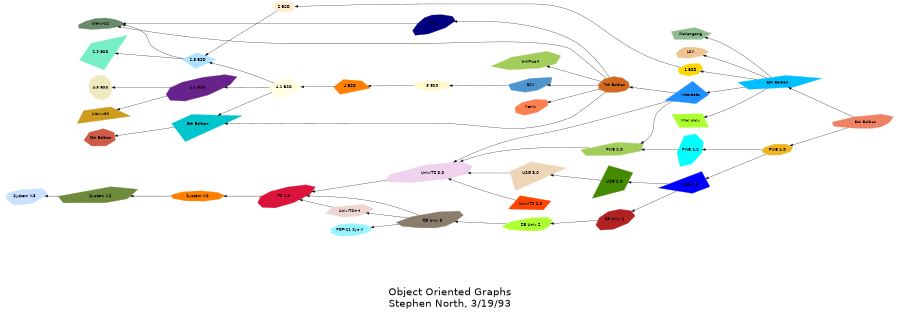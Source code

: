 digraph unix {
	graph [rankdir=RL, fontname=Helvetica, fontsize=36, label="\n\n\n\nObject Oriented Graphs\nStephen North, 3/19/93", size="6,6"];
	node [label="\N", shape=polygon, sides=4, distortion="0.0", orientation="0.0", skew="0.0", color=white, style=filled, fontname=Helvetica];
	graph [lp="1066,131",
		bb="0,0,2132,949"];
	"5th Edition" [sides=9, distortion="0.936354", orientation=28, skew="-0.126818", color=salmon2, pos="2056,597", width="2.08", height="0.62"];
	"6th Edition" [sides=5, distortion="0.238792", orientation=11, skew="0.995935", color=deepskyblue, pos="1849,690", width="2.61", height="0.62"];
	"PWB 1.0" [sides=8, distortion="0.019636", orientation=79, skew="-0.440424", color=goldenrod2, pos="1849,505", width="1.22", height="0.51"];
	LSX [sides=9, distortion="-0.698271", orientation=22, skew="-0.195492", color=burlywood2, pos="1640,783", width="1.14", height="0.54"];
	"1 BSD" [sides=7, distortion="0.265084", orientation=26, skew="0.403659", color=gold1, pos="1640,726", width="1.08", height="0.56"];
	"Mini Unix" [distortion="0.039386", orientation=2, skew="-0.461120", color=greenyellow, pos="1640,580", width="1.58", height="0.67"];
	Wollongong [sides=5, distortion="0.228564", orientation=63, skew="-0.062846", color=darkseagreen, pos="1640,842", width="1.67", height="0.61"];
	Interdata [distortion="0.624013", orientation=56, skew="0.101396", color=dodgerblue1, pos="1640,655", width="2.00", height="0.93"];
	"Unix/TS 3.0" [sides=8, distortion="0.731383", orientation=43, skew="-0.824612", color=thistle2, pos="1048,445", width="2.61", height="0.75"];
	"PWB 2.0" [sides=6, distortion="0.592100", orientation=34, skew="-0.719269", color=darkolivegreen3, pos="1453,505", width="2.03", height="0.61"];
	"7th Edition" [sides=10, distortion="0.298417", orientation=65, skew="0.310367", color=chocolate, pos="1453,707", width="1.33", height="0.64"];
	"8th Edition" [distortion="-0.997093", orientation=50, skew="-0.061117", color=turquoise3, pos="487,593", width="2.78", height="1.06"];
	"32V" [sides=7, distortion="0.878516", orientation=19, skew="0.592905", color=steelblue3, pos="1261,707", width="1.28", height="0.62"];
	V7M [sides=10, distortion="-0.960249", orientation=32, skew="0.460424", color=navy, pos="1048,882", width="1.31", height="0.75"];
	"Ultrix-11" [sides=10, distortion="-0.633186", orientation=10, skew="0.333125", color=darkseagreen4, pos="259,854", width="1.56", height="0.53"];
	Xenix [sides=8, distortion="-0.337997", orientation=52, skew="-0.760726", color=coral, pos="1261,644", width="1.22", height="0.64"];
	"UniPlus+" [sides=7, distortion="0.788483", orientation=39, skew="-0.526284", color=darkolivegreen3, pos="1261,773", width="2.17", height="0.72"];
	"9th Edition" [sides=7, distortion="0.138690", orientation=55, skew="0.554049", color=coral3, pos="259,553", width="1.44", height="0.68"];
	"2 BSD" [sides=7, distortion="-0.010661", orientation=84, skew="0.179249", color=blanchedalmond, pos="686,930", width="1.00", height="0.53"];
	"2.8 BSD" [distortion="-0.239422", orientation=44, skew="0.053841", color=lightskyblue1, pos="487,773", width="1.64", height="0.74"];
	"2.9 BSD" [distortion="-0.843381", orientation=70, skew="-0.601395", color=aquamarine2, pos="259,779", width="1.97", height="1.06"];
	"3 BSD" [sides=10, distortion="0.251820", orientation=18, skew="-0.530618", color=lemonchiffon, pos="1048,704", width="1.33", height="0.50"];
	"4 BSD" [sides=5, distortion="-0.772300", orientation=24, skew="-0.028475", color=darkorange1, pos="851,701", width="1.47", height="0.68"];
	"4.1 BSD" [distortion="-0.226170", orientation=38, skew="0.504053", color=lightyellow1, pos="686,699", width="1.61", height="0.85"];
	"4.2 BSD" [sides=10, distortion="-0.807349", orientation=50, skew="-0.908842", color=darkorchid4, pos="487,695", width="2.06", height="0.81"];
	"4.3 BSD" [sides=10, distortion="-0.030619", orientation=76, skew="0.985021", color=lemonchiffon2, pos="259,695", width="1.14", height="0.78"];
	"Ultrix-32" [distortion="-0.644209", orientation=21, skew="0.307836", color=goldenrod3, pos="259,622", width="2.11", height="0.76"];
	"PWB 1.2" [sides=7, distortion="0.640971", orientation=84, skew="-0.768455", color=cyan, pos="1640,505", width="1.25", height="0.92"];
	"USG 1.0" [distortion="0.758942", orientation=42, skew="0.039886", color=blue, pos="1640,421", width="2.17", height="0.92"];
	"CB Unix 1" [sides=9, distortion="-0.348692", orientation=42, skew="0.767058", color=firebrick, pos="1453,319", width="1.58", height="0.72"];
	"USG 2.0" [distortion="0.748625", orientation=74, skew="-0.647656", color=chartreuse4, pos="1453,425", width="1.81", height="1.03"];
	"CB Unix 2" [sides=10, distortion="0.851818", orientation=32, skew="-0.020120", color=greenyellow, pos="1261,297", width="1.86", height="0.61"];
	"CB Unix 3" [sides=10, distortion="0.992237", orientation=29, skew="0.256102", color=bisque4, pos="1048,312", width="2.11", height="0.68"];
	"Unix/TS++" [sides=6, distortion="0.545461", orientation=16, skew="0.313589", color=mistyrose2, pos="851,342", width="1.83", height="0.60"];
	"PDP-11 Sys V" [sides=9, distortion="-0.267769", orientation=40, skew="0.271226", color=cadetblue1, pos="851,283", width="1.78", height="0.56"];
	"USG 3.0" [distortion="-0.848455", orientation=44, skew="0.267152", color=bisque2, pos="1261,445", width="2.28", height="1.06"];
	"Unix/TS 1.0" [distortion="0.305594", orientation=75, skew="0.070516", color=orangered, pos="1261,363", width="1.89", height="0.72"];
	"TS 4.0" [sides=10, distortion="-0.641701", orientation=50, skew="-0.952502", color=crimson, pos="686,391", width="1.72", height="0.75"];
	"System V.0" [sides=9, distortion="0.021556", orientation=26, skew="-0.729938", color=darkorange1, pos="487,391", width="1.92", height="0.50"];
	"System V.2" [sides=6, distortion="0.985153", orientation=33, skew="-0.399752", color=darkolivegreen4, pos="259,391", width="2.50", height="0.69"];
	"System V.3" [sides=7, distortion="-0.687574", orientation=58, skew="-0.180116", color=lightsteelblue1, pos="66,391", width="1.83", height="0.67"];
	"5th Edition" -> "6th Edition" [pos="e,1882,675 2025,611 1990,627 1931,653 1892,671"];
	"5th Edition" -> "PWB 1.0" [pos="e,1881,519 2022,582 1986,566 1929,540 1890,523"];
	"6th Edition" -> LSX [pos="e,1669,773 1824,703 1798,717 1755,739 1718,755 1705,761 1692,765 1679,770"];
	"6th Edition" -> "1 BSD" [pos="e,1670,721 1801,698 1764,704 1714,713 1680,719"];
	"6th Edition" -> "Mini Unix" [pos="e,1680,596 1820,671 1793,655 1754,631 1718,613 1709,609 1699,604 1689,600"];
	"6th Edition" -> Wollongong [pos="e,1678,830 1836,706 1813,731 1766,780 1718,811 1709,816 1698,822 1687,826"];
	"6th Edition" -> Interdata [pos="e,1683,662 1778,678 1751,674 1719,668 1693,664"];
	Interdata -> "Unix/TS 3.0" [pos="e,1092,471 1581,641 1492,618 1319,571 1178,513 1152,502 1124,488 1101,476"];
	Interdata -> "PWB 2.0" [pos="e,1502,524 1599,639 1586,632 1572,624 1562,613 1537,587 1551,566 1526,541 1521,536 1516,532 1511,529"];
	Interdata -> "7th Edition" [pos="e,1492,696 1606,665 1577,673 1534,685 1502,693"];
	"7th Edition" -> "8th Edition" [pos="e,547,593 1438,687 1418,665 1383,628 1344,612 1222,561 1179,593 1048,593 1048,593 1048,593 851,593 749,593 631,593 557,593"];
	"7th Edition" -> "32V" [pos="e,1296,707 1405,707 1375,707 1336,707 1306,707"];
	"7th Edition" -> V7M [pos="e,1092,886 1442,728 1425,759 1390,814 1344,841 1268,884 1164,888 1102,886"];
	"7th Edition" -> "Ultrix-11" [pos="e,314,848 1430,726 1416,738 1396,755 1380,771 1363,786 1364,798 1344,808 1224,863 1179,827 1048,827 1048,827 1048,827 686,827 55\
7,827 408,839 324,847"];
	"7th Edition" -> Xenix [pos="e,1304,658 1412,694 1383,684 1344,672 1314,661"];
	"7th Edition" -> "UniPlus+" [pos="e,1293,762 1416,720 1384,731 1337,747 1303,759"];
	V7M -> "Ultrix-11" [pos="e,315,856 1016,881 898,877 487,863 325,856"];
	"8th Edition" -> "9th Edition" [pos="e,303,561 436,584 399,578 350,569 313,563"];
	"1 BSD" -> "2 BSD" [pos="e,719,931 1612,735 1596,740 1578,747 1562,755 1421,822 1417,937 1261,937 1261,937 1261,937 1048,937 933,937 798,933 729,931"];
	"2 BSD" -> "2.8 BSD" [pos="e,506,788 668,916 633,888 556,827 514,794"];
	"2.8 BSD" -> "Ultrix-11" [pos="e,297,843 459,784 431,795 388,812 350,826 336,831 321,836 307,840"];
	"2.8 BSD" -> "2.9 BSD" [pos="e,299,778 439,774 401,775 348,777 309,778"];
	"32V" -> "3 BSD" [pos="e,1090,704 1215,706 1181,705 1135,705 1100,704"];
	"3 BSD" -> "4 BSD" [pos="e,898,702 1002,703 974,702 938,702 908,702"];
	"4 BSD" -> "4.1 BSD" [pos="e,741,700 811,701 793,701 771,700 751,700"];
	"4.1 BSD" -> "4.2 BSD" [pos="e,539,696 641,698 614,697 579,697 549,696"];
	"4.1 BSD" -> "2.8 BSD" [pos="e,516,762 656,710 622,723 564,744 526,758"];
	"4.1 BSD" -> "8th Edition" [pos="e,523,612 652,681 619,663 568,636 532,617"];
	"4.2 BSD" -> "4.3 BSD" [pos="e,298,695 437,695 399,695 347,695 308,695"];
	"4.2 BSD" -> "Ultrix-32" [pos="e,301,635 429,677 392,665 346,650 311,638"];
	"PWB 1.0" -> "PWB 1.2" [pos="e,1680,505 1809,505 1775,505 1727,505 1690,505"];
	"PWB 1.0" -> "USG 1.0" [pos="e,1677,436 1815,492 1780,478 1725,456 1687,440"];
	"PWB 1.2" -> "PWB 2.0" [pos="e,1511,505 1598,505 1575,505 1547,505 1521,505"];
	"USG 1.0" -> "CB Unix 1" [pos="e,1492,340 1611,405 1582,389 1536,365 1501,345"];
	"USG 1.0" -> "USG 2.0" [pos="e,1493,424 1585,422 1560,423 1529,423 1503,424"];
	"CB Unix 1" -> "CB Unix 2" [pos="e,1309,302 1406,314 1379,310 1347,307 1319,303"];
	"CB Unix 2" -> "CB Unix 3" [pos="e,1093,309 1206,301 1174,303 1135,305 1103,308"];
	"CB Unix 3" -> "Unix/TS++" [pos="e,894,335 998,320 970,324 933,330 904,334"];
	"CB Unix 3" -> "PDP-11 Sys V" [pos="e,909,291 979,302 959,299 938,296 919,293"];
	"USG 2.0" -> "USG 3.0" [pos="e,1306,440 1415,429 1387,432 1348,436 1316,439"];
	"USG 3.0" -> "Unix/TS 3.0" [pos="e,1117,445 1213,445 1188,445 1156,445 1127,445"];
	"PWB 2.0" -> "Unix/TS 3.0" [pos="e,1106,470 1389,507 1333,508 1249,506 1178,492 1157,488 1135,480 1116,473"];
	"Unix/TS 1.0" -> "Unix/TS 3.0" [pos="e,1081,432 1219,379 1181,394 1128,414 1091,428"];
	"Unix/TS 3.0" -> "TS 4.0" [pos="e,740,399 959,432 894,423 808,410 750,401"];
	"Unix/TS++" -> "TS 4.0" [pos="e,715,382 808,355 783,362 750,372 725,379"];
	"CB Unix 3" -> "TS 4.0" [pos="e,731,392 1024,326 998,341 957,362 918,372 858,387 789,391 741,392"];
	"TS 4.0" -> "System V.0" [pos="e,554,391 642,391 619,391 591,391 564,391"];
	"System V.0" -> "System V.2" [pos="e,323,391 421,391 393,391 362,391 333,391"];
	"System V.2" -> "System V.3" [pos="e,123,391 170,391 158,391 145,391 133,391"];
}
